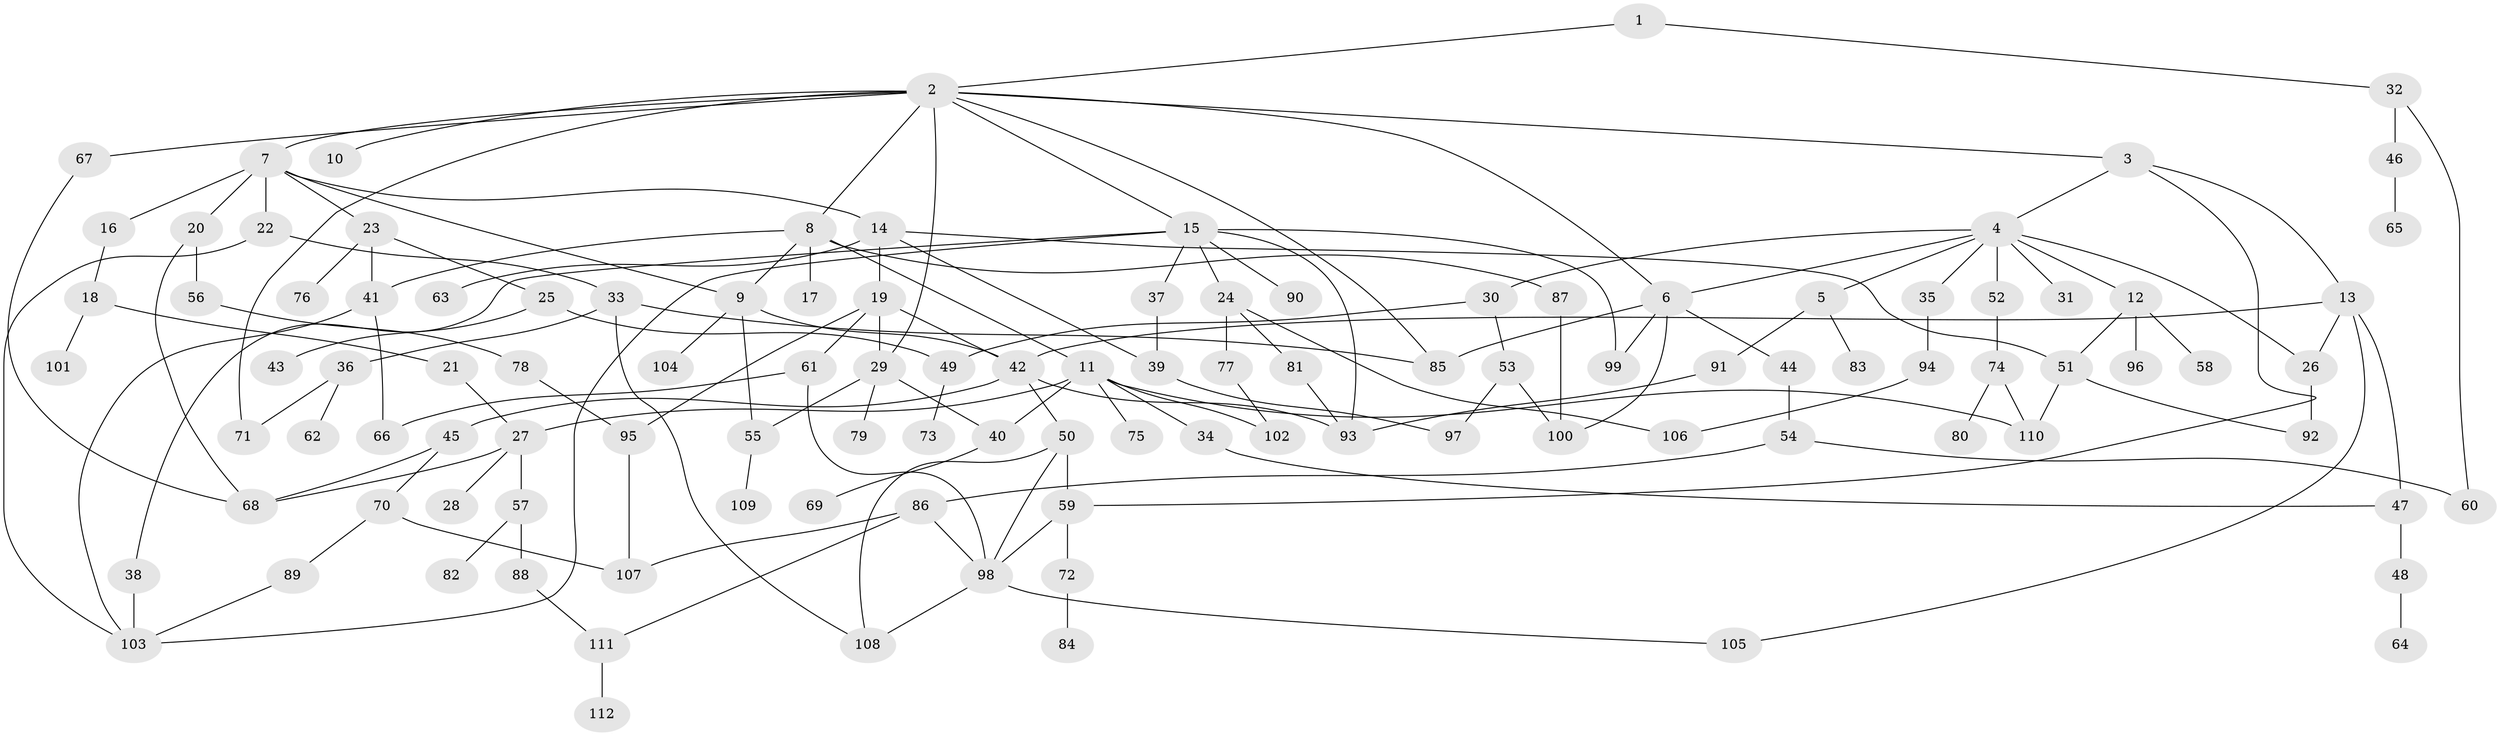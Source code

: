 // Generated by graph-tools (version 1.1) at 2025/49/03/09/25 03:49:20]
// undirected, 112 vertices, 160 edges
graph export_dot {
graph [start="1"]
  node [color=gray90,style=filled];
  1;
  2;
  3;
  4;
  5;
  6;
  7;
  8;
  9;
  10;
  11;
  12;
  13;
  14;
  15;
  16;
  17;
  18;
  19;
  20;
  21;
  22;
  23;
  24;
  25;
  26;
  27;
  28;
  29;
  30;
  31;
  32;
  33;
  34;
  35;
  36;
  37;
  38;
  39;
  40;
  41;
  42;
  43;
  44;
  45;
  46;
  47;
  48;
  49;
  50;
  51;
  52;
  53;
  54;
  55;
  56;
  57;
  58;
  59;
  60;
  61;
  62;
  63;
  64;
  65;
  66;
  67;
  68;
  69;
  70;
  71;
  72;
  73;
  74;
  75;
  76;
  77;
  78;
  79;
  80;
  81;
  82;
  83;
  84;
  85;
  86;
  87;
  88;
  89;
  90;
  91;
  92;
  93;
  94;
  95;
  96;
  97;
  98;
  99;
  100;
  101;
  102;
  103;
  104;
  105;
  106;
  107;
  108;
  109;
  110;
  111;
  112;
  1 -- 2;
  1 -- 32;
  2 -- 3;
  2 -- 6;
  2 -- 7;
  2 -- 8;
  2 -- 10;
  2 -- 15;
  2 -- 67;
  2 -- 29;
  2 -- 85;
  2 -- 71;
  3 -- 4;
  3 -- 13;
  3 -- 59;
  4 -- 5;
  4 -- 12;
  4 -- 26;
  4 -- 30;
  4 -- 31;
  4 -- 35;
  4 -- 52;
  4 -- 6;
  5 -- 83;
  5 -- 91;
  6 -- 44;
  6 -- 85;
  6 -- 99;
  6 -- 100;
  7 -- 9;
  7 -- 14;
  7 -- 16;
  7 -- 20;
  7 -- 22;
  7 -- 23;
  8 -- 11;
  8 -- 17;
  8 -- 41;
  8 -- 87;
  8 -- 9;
  9 -- 55;
  9 -- 104;
  9 -- 42;
  11 -- 27;
  11 -- 34;
  11 -- 40;
  11 -- 75;
  11 -- 102;
  11 -- 110;
  12 -- 58;
  12 -- 96;
  12 -- 51;
  13 -- 42;
  13 -- 47;
  13 -- 26;
  13 -- 105;
  14 -- 19;
  14 -- 51;
  14 -- 63;
  14 -- 39;
  15 -- 24;
  15 -- 37;
  15 -- 38;
  15 -- 90;
  15 -- 103;
  15 -- 99;
  15 -- 93;
  16 -- 18;
  18 -- 21;
  18 -- 101;
  19 -- 29;
  19 -- 61;
  19 -- 42;
  19 -- 95;
  20 -- 56;
  20 -- 68;
  21 -- 27;
  22 -- 33;
  22 -- 103;
  23 -- 25;
  23 -- 76;
  23 -- 41;
  24 -- 77;
  24 -- 81;
  24 -- 106;
  25 -- 43;
  25 -- 49;
  26 -- 92;
  27 -- 28;
  27 -- 57;
  27 -- 68;
  29 -- 79;
  29 -- 40;
  29 -- 55;
  30 -- 49;
  30 -- 53;
  32 -- 46;
  32 -- 60;
  33 -- 36;
  33 -- 108;
  33 -- 85;
  34 -- 47;
  35 -- 94;
  36 -- 62;
  36 -- 71;
  37 -- 39;
  38 -- 103;
  39 -- 97;
  40 -- 69;
  41 -- 66;
  41 -- 103;
  42 -- 45;
  42 -- 50;
  42 -- 93;
  44 -- 54;
  45 -- 68;
  45 -- 70;
  46 -- 65;
  47 -- 48;
  48 -- 64;
  49 -- 73;
  50 -- 59;
  50 -- 98;
  50 -- 108;
  51 -- 110;
  51 -- 92;
  52 -- 74;
  53 -- 97;
  53 -- 100;
  54 -- 60;
  54 -- 86;
  55 -- 109;
  56 -- 78;
  57 -- 82;
  57 -- 88;
  59 -- 72;
  59 -- 98;
  61 -- 66;
  61 -- 98;
  67 -- 68;
  70 -- 89;
  70 -- 107;
  72 -- 84;
  74 -- 80;
  74 -- 110;
  77 -- 102;
  78 -- 95;
  81 -- 93;
  86 -- 111;
  86 -- 107;
  86 -- 98;
  87 -- 100;
  88 -- 111;
  89 -- 103;
  91 -- 93;
  94 -- 106;
  95 -- 107;
  98 -- 105;
  98 -- 108;
  111 -- 112;
}
